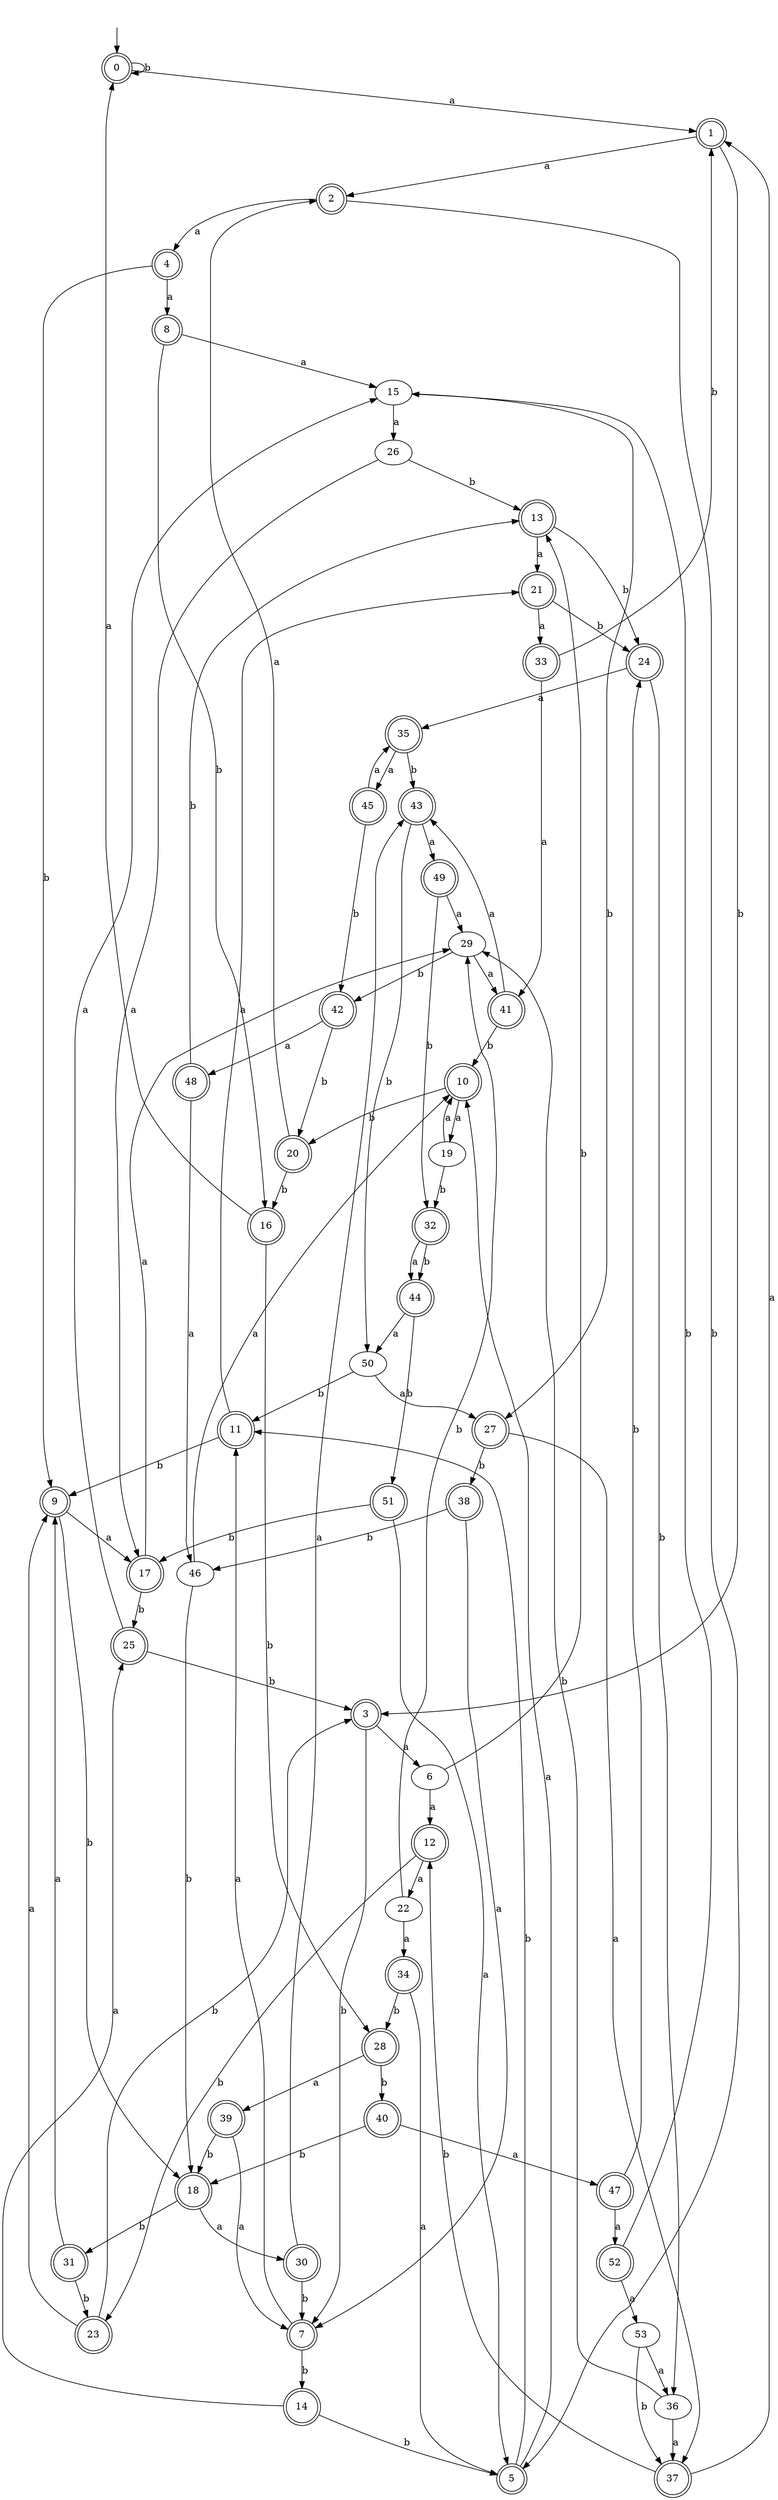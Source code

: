 digraph RandomDFA {
  __start0 [label="", shape=none];
  __start0 -> 0 [label=""];
  0 [shape=circle] [shape=doublecircle]
  0 -> 1 [label="a"]
  0 -> 0 [label="b"]
  1 [shape=doublecircle]
  1 -> 2 [label="a"]
  1 -> 3 [label="b"]
  2 [shape=doublecircle]
  2 -> 4 [label="a"]
  2 -> 5 [label="b"]
  3 [shape=doublecircle]
  3 -> 6 [label="a"]
  3 -> 7 [label="b"]
  4 [shape=doublecircle]
  4 -> 8 [label="a"]
  4 -> 9 [label="b"]
  5 [shape=doublecircle]
  5 -> 10 [label="a"]
  5 -> 11 [label="b"]
  6
  6 -> 12 [label="a"]
  6 -> 13 [label="b"]
  7 [shape=doublecircle]
  7 -> 11 [label="a"]
  7 -> 14 [label="b"]
  8 [shape=doublecircle]
  8 -> 15 [label="a"]
  8 -> 16 [label="b"]
  9 [shape=doublecircle]
  9 -> 17 [label="a"]
  9 -> 18 [label="b"]
  10 [shape=doublecircle]
  10 -> 19 [label="a"]
  10 -> 20 [label="b"]
  11 [shape=doublecircle]
  11 -> 21 [label="a"]
  11 -> 9 [label="b"]
  12 [shape=doublecircle]
  12 -> 22 [label="a"]
  12 -> 23 [label="b"]
  13 [shape=doublecircle]
  13 -> 21 [label="a"]
  13 -> 24 [label="b"]
  14 [shape=doublecircle]
  14 -> 25 [label="a"]
  14 -> 5 [label="b"]
  15
  15 -> 26 [label="a"]
  15 -> 27 [label="b"]
  16 [shape=doublecircle]
  16 -> 0 [label="a"]
  16 -> 28 [label="b"]
  17 [shape=doublecircle]
  17 -> 29 [label="a"]
  17 -> 25 [label="b"]
  18 [shape=doublecircle]
  18 -> 30 [label="a"]
  18 -> 31 [label="b"]
  19
  19 -> 10 [label="a"]
  19 -> 32 [label="b"]
  20 [shape=doublecircle]
  20 -> 2 [label="a"]
  20 -> 16 [label="b"]
  21 [shape=doublecircle]
  21 -> 33 [label="a"]
  21 -> 24 [label="b"]
  22
  22 -> 34 [label="a"]
  22 -> 29 [label="b"]
  23 [shape=doublecircle]
  23 -> 9 [label="a"]
  23 -> 3 [label="b"]
  24 [shape=doublecircle]
  24 -> 35 [label="a"]
  24 -> 36 [label="b"]
  25 [shape=doublecircle]
  25 -> 15 [label="a"]
  25 -> 3 [label="b"]
  26
  26 -> 17 [label="a"]
  26 -> 13 [label="b"]
  27 [shape=doublecircle]
  27 -> 37 [label="a"]
  27 -> 38 [label="b"]
  28 [shape=doublecircle]
  28 -> 39 [label="a"]
  28 -> 40 [label="b"]
  29
  29 -> 41 [label="a"]
  29 -> 42 [label="b"]
  30 [shape=doublecircle]
  30 -> 43 [label="a"]
  30 -> 7 [label="b"]
  31 [shape=doublecircle]
  31 -> 9 [label="a"]
  31 -> 23 [label="b"]
  32 [shape=doublecircle]
  32 -> 44 [label="a"]
  32 -> 44 [label="b"]
  33 [shape=doublecircle]
  33 -> 41 [label="a"]
  33 -> 1 [label="b"]
  34 [shape=doublecircle]
  34 -> 5 [label="a"]
  34 -> 28 [label="b"]
  35 [shape=doublecircle]
  35 -> 45 [label="a"]
  35 -> 43 [label="b"]
  36
  36 -> 37 [label="a"]
  36 -> 29 [label="b"]
  37 [shape=doublecircle]
  37 -> 1 [label="a"]
  37 -> 12 [label="b"]
  38 [shape=doublecircle]
  38 -> 7 [label="a"]
  38 -> 46 [label="b"]
  39 [shape=doublecircle]
  39 -> 7 [label="a"]
  39 -> 18 [label="b"]
  40 [shape=doublecircle]
  40 -> 47 [label="a"]
  40 -> 18 [label="b"]
  41 [shape=doublecircle]
  41 -> 43 [label="a"]
  41 -> 10 [label="b"]
  42 [shape=doublecircle]
  42 -> 48 [label="a"]
  42 -> 20 [label="b"]
  43 [shape=doublecircle]
  43 -> 49 [label="a"]
  43 -> 50 [label="b"]
  44 [shape=doublecircle]
  44 -> 50 [label="a"]
  44 -> 51 [label="b"]
  45 [shape=doublecircle]
  45 -> 35 [label="a"]
  45 -> 42 [label="b"]
  46
  46 -> 10 [label="a"]
  46 -> 18 [label="b"]
  47 [shape=doublecircle]
  47 -> 52 [label="a"]
  47 -> 24 [label="b"]
  48 [shape=doublecircle]
  48 -> 46 [label="a"]
  48 -> 13 [label="b"]
  49 [shape=doublecircle]
  49 -> 29 [label="a"]
  49 -> 32 [label="b"]
  50
  50 -> 27 [label="a"]
  50 -> 11 [label="b"]
  51 [shape=doublecircle]
  51 -> 5 [label="a"]
  51 -> 17 [label="b"]
  52 [shape=doublecircle]
  52 -> 53 [label="a"]
  52 -> 15 [label="b"]
  53
  53 -> 36 [label="a"]
  53 -> 37 [label="b"]
}
